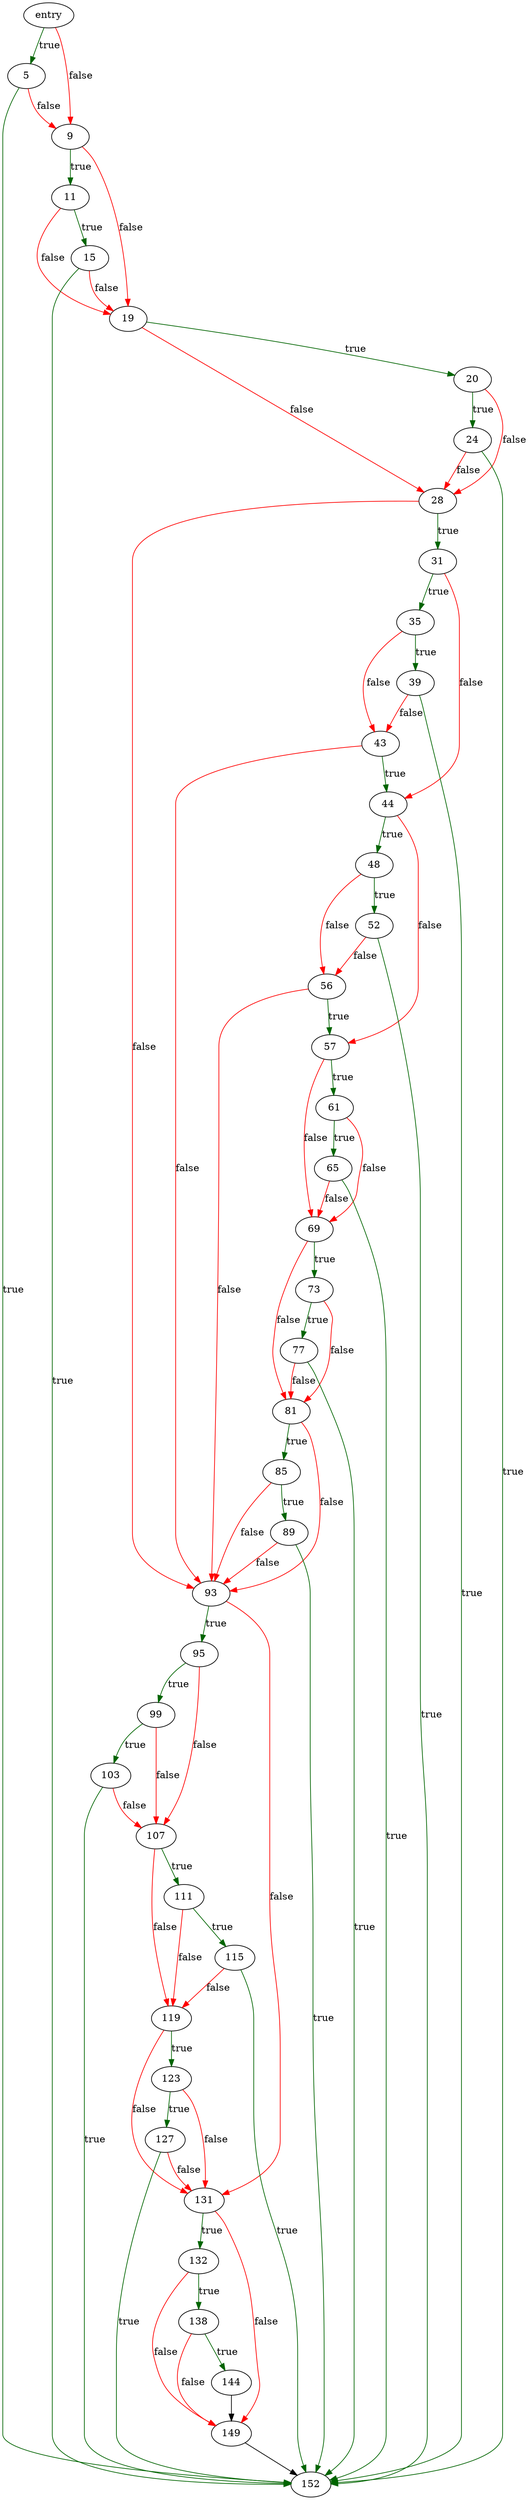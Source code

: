 digraph "binop" {
	// Node definitions.
	1 [label=entry];
	5;
	9;
	11;
	15;
	19;
	20;
	24;
	28;
	31;
	35;
	39;
	43;
	44;
	48;
	52;
	56;
	57;
	61;
	65;
	69;
	73;
	77;
	81;
	85;
	89;
	93;
	95;
	99;
	103;
	107;
	111;
	115;
	119;
	123;
	127;
	131;
	132;
	138;
	144;
	149;
	152;

	// Edge definitions.
	1 -> 5 [
		color=darkgreen
		label=true
	];
	1 -> 9 [
		color=red
		label=false
	];
	5 -> 9 [
		color=red
		label=false
	];
	5 -> 152 [
		color=darkgreen
		label=true
	];
	9 -> 11 [
		color=darkgreen
		label=true
	];
	9 -> 19 [
		color=red
		label=false
	];
	11 -> 15 [
		color=darkgreen
		label=true
	];
	11 -> 19 [
		color=red
		label=false
	];
	15 -> 19 [
		color=red
		label=false
	];
	15 -> 152 [
		color=darkgreen
		label=true
	];
	19 -> 20 [
		color=darkgreen
		label=true
	];
	19 -> 28 [
		color=red
		label=false
	];
	20 -> 24 [
		color=darkgreen
		label=true
	];
	20 -> 28 [
		color=red
		label=false
	];
	24 -> 28 [
		color=red
		label=false
	];
	24 -> 152 [
		color=darkgreen
		label=true
	];
	28 -> 31 [
		color=darkgreen
		label=true
	];
	28 -> 93 [
		color=red
		label=false
	];
	31 -> 35 [
		color=darkgreen
		label=true
	];
	31 -> 44 [
		color=red
		label=false
	];
	35 -> 39 [
		color=darkgreen
		label=true
	];
	35 -> 43 [
		color=red
		label=false
	];
	39 -> 43 [
		color=red
		label=false
	];
	39 -> 152 [
		color=darkgreen
		label=true
	];
	43 -> 44 [
		color=darkgreen
		label=true
	];
	43 -> 93 [
		color=red
		label=false
	];
	44 -> 48 [
		color=darkgreen
		label=true
	];
	44 -> 57 [
		color=red
		label=false
	];
	48 -> 52 [
		color=darkgreen
		label=true
	];
	48 -> 56 [
		color=red
		label=false
	];
	52 -> 56 [
		color=red
		label=false
	];
	52 -> 152 [
		color=darkgreen
		label=true
	];
	56 -> 57 [
		color=darkgreen
		label=true
	];
	56 -> 93 [
		color=red
		label=false
	];
	57 -> 61 [
		color=darkgreen
		label=true
	];
	57 -> 69 [
		color=red
		label=false
	];
	61 -> 65 [
		color=darkgreen
		label=true
	];
	61 -> 69 [
		color=red
		label=false
	];
	65 -> 69 [
		color=red
		label=false
	];
	65 -> 152 [
		color=darkgreen
		label=true
	];
	69 -> 73 [
		color=darkgreen
		label=true
	];
	69 -> 81 [
		color=red
		label=false
	];
	73 -> 77 [
		color=darkgreen
		label=true
	];
	73 -> 81 [
		color=red
		label=false
	];
	77 -> 81 [
		color=red
		label=false
	];
	77 -> 152 [
		color=darkgreen
		label=true
	];
	81 -> 85 [
		color=darkgreen
		label=true
	];
	81 -> 93 [
		color=red
		label=false
	];
	85 -> 89 [
		color=darkgreen
		label=true
	];
	85 -> 93 [
		color=red
		label=false
	];
	89 -> 93 [
		color=red
		label=false
	];
	89 -> 152 [
		color=darkgreen
		label=true
	];
	93 -> 95 [
		color=darkgreen
		label=true
	];
	93 -> 131 [
		color=red
		label=false
	];
	95 -> 99 [
		color=darkgreen
		label=true
	];
	95 -> 107 [
		color=red
		label=false
	];
	99 -> 103 [
		color=darkgreen
		label=true
	];
	99 -> 107 [
		color=red
		label=false
	];
	103 -> 107 [
		color=red
		label=false
	];
	103 -> 152 [
		color=darkgreen
		label=true
	];
	107 -> 111 [
		color=darkgreen
		label=true
	];
	107 -> 119 [
		color=red
		label=false
	];
	111 -> 115 [
		color=darkgreen
		label=true
	];
	111 -> 119 [
		color=red
		label=false
	];
	115 -> 119 [
		color=red
		label=false
	];
	115 -> 152 [
		color=darkgreen
		label=true
	];
	119 -> 123 [
		color=darkgreen
		label=true
	];
	119 -> 131 [
		color=red
		label=false
	];
	123 -> 127 [
		color=darkgreen
		label=true
	];
	123 -> 131 [
		color=red
		label=false
	];
	127 -> 131 [
		color=red
		label=false
	];
	127 -> 152 [
		color=darkgreen
		label=true
	];
	131 -> 132 [
		color=darkgreen
		label=true
	];
	131 -> 149 [
		color=red
		label=false
	];
	132 -> 138 [
		color=darkgreen
		label=true
	];
	132 -> 149 [
		color=red
		label=false
	];
	138 -> 144 [
		color=darkgreen
		label=true
	];
	138 -> 149 [
		color=red
		label=false
	];
	144 -> 149;
	149 -> 152;
}
